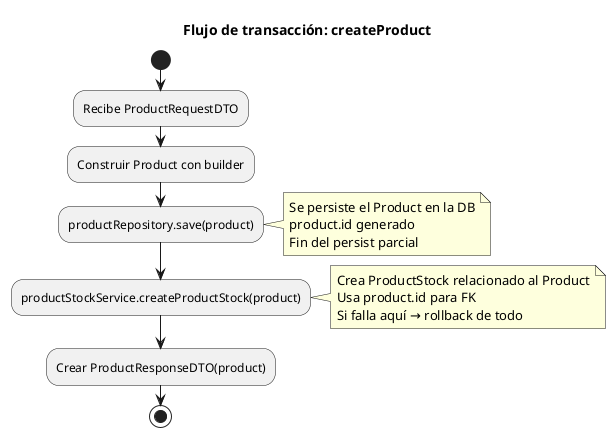 @startuml
title Flujo de transacción: createProduct

start

:Recibe ProductRequestDTO;

:Construir Product con builder;

:productRepository.save(product);
note right
Se persiste el Product en la DB
product.id generado
Fin del persist parcial
end note

:productStockService.createProductStock(product);
note right
Crea ProductStock relacionado al Product
Usa product.id para FK
Si falla aquí → rollback de todo
end note

:Crear ProductResponseDTO(product);

stop

@enduml